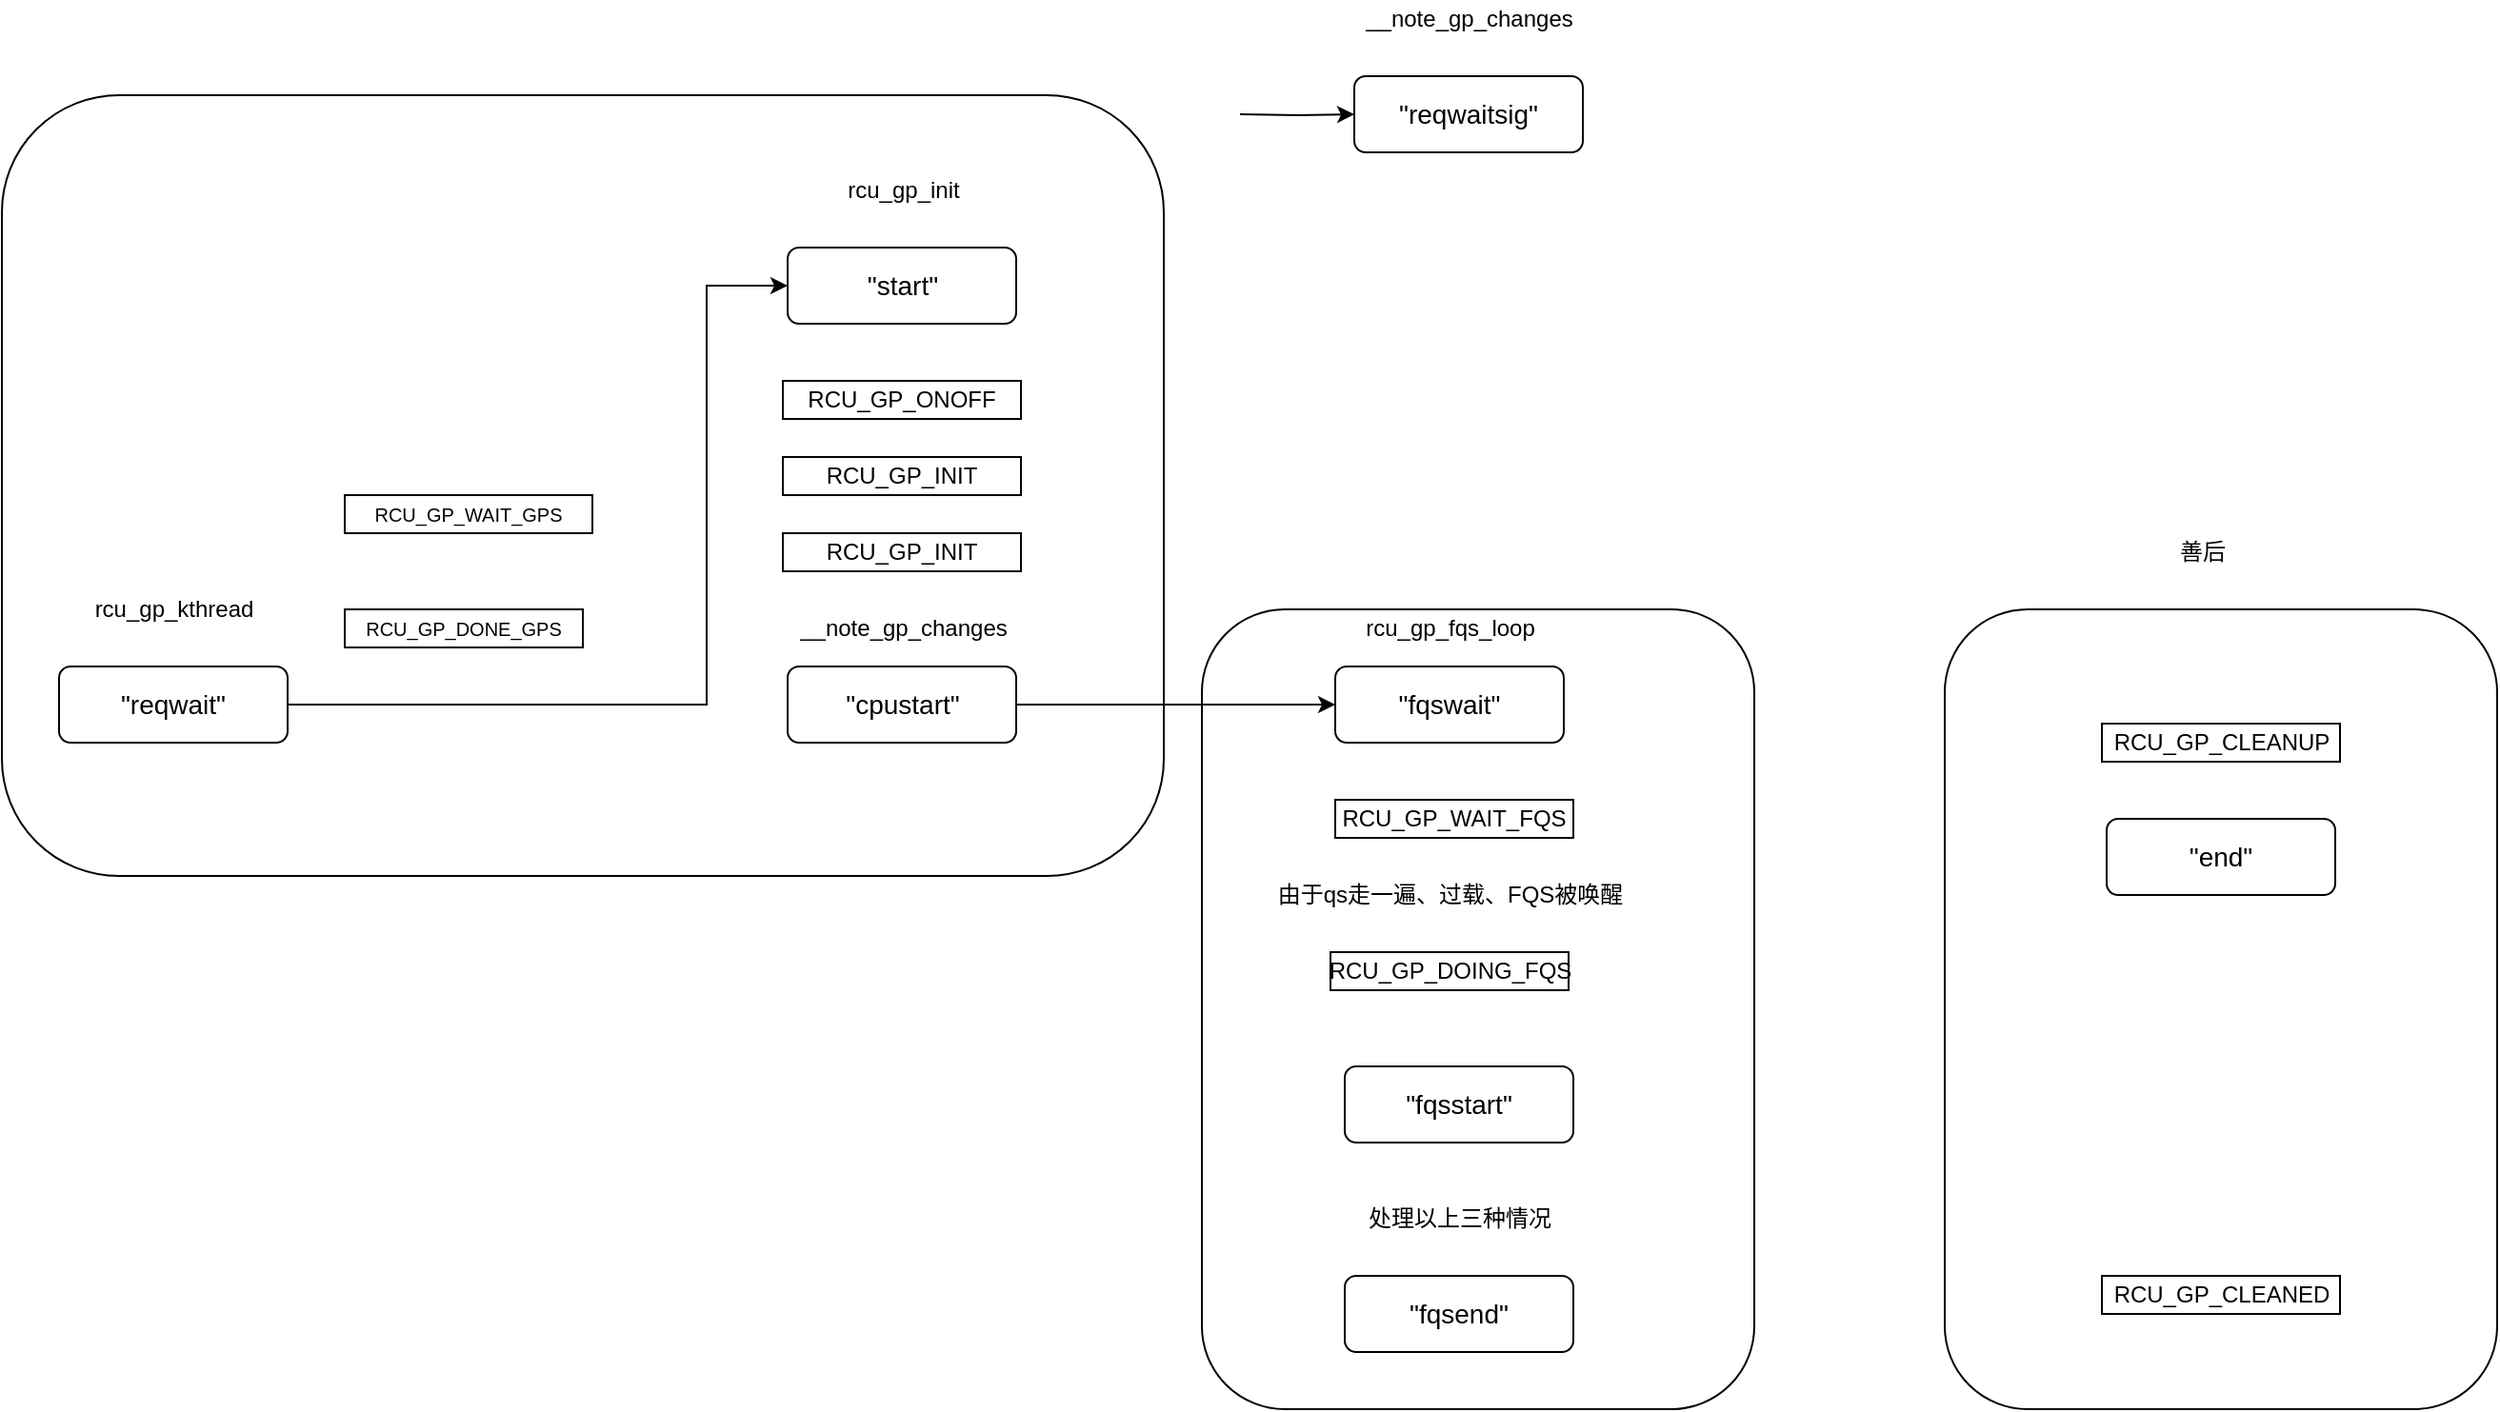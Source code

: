 <mxfile version="14.6.3" type="github">
  <diagram id="iddFJ_SQb06On4Mt9h4G" name="Page-1">
    <mxGraphModel dx="929" dy="1723" grid="1" gridSize="10" guides="1" tooltips="1" connect="1" arrows="1" fold="1" page="1" pageScale="1" pageWidth="850" pageHeight="1100" math="0" shadow="0">
      <root>
        <mxCell id="0" />
        <mxCell id="1" parent="0" />
        <mxCell id="uCyq7q9-ALKiOMqDTIcN-15" value="" style="rounded=1;whiteSpace=wrap;html=1;" vertex="1" parent="1">
          <mxGeometry x="1200" y="220" width="290" height="420" as="geometry" />
        </mxCell>
        <mxCell id="uCyq7q9-ALKiOMqDTIcN-14" value="" style="rounded=1;whiteSpace=wrap;html=1;" vertex="1" parent="1">
          <mxGeometry x="810" y="220" width="290" height="420" as="geometry" />
        </mxCell>
        <mxCell id="uCyq7q9-ALKiOMqDTIcN-13" value="" style="rounded=1;whiteSpace=wrap;html=1;" vertex="1" parent="1">
          <mxGeometry x="180" y="-50" width="610" height="410" as="geometry" />
        </mxCell>
        <mxCell id="wNFaNqd2y9wOFxrwqq7m-5" style="edgeStyle=orthogonalEdgeStyle;rounded=0;orthogonalLoop=1;jettySize=auto;html=1;exitX=1;exitY=0.5;exitDx=0;exitDy=0;entryX=0;entryY=0.5;entryDx=0;entryDy=0;" parent="1" source="wNFaNqd2y9wOFxrwqq7m-1" target="wNFaNqd2y9wOFxrwqq7m-3" edge="1">
          <mxGeometry relative="1" as="geometry">
            <Array as="points">
              <mxPoint x="550" y="270" />
              <mxPoint x="550" y="50" />
            </Array>
          </mxGeometry>
        </mxCell>
        <mxCell id="wNFaNqd2y9wOFxrwqq7m-1" value="&lt;font style=&quot;font-size: 14px&quot;&gt;&quot;reqwait&quot;&lt;/font&gt;" style="rounded=1;whiteSpace=wrap;html=1;" parent="1" vertex="1">
          <mxGeometry x="210" y="250" width="120" height="40" as="geometry" />
        </mxCell>
        <mxCell id="wNFaNqd2y9wOFxrwqq7m-2" value="rcu_gp_kthread" style="text;html=1;resizable=0;autosize=1;align=center;verticalAlign=middle;points=[];fillColor=none;strokeColor=none;rounded=0;" parent="1" vertex="1">
          <mxGeometry x="220" y="210" width="100" height="20" as="geometry" />
        </mxCell>
        <mxCell id="wNFaNqd2y9wOFxrwqq7m-3" value="&lt;font style=&quot;font-size: 14px&quot;&gt;&quot;start&quot;&lt;/font&gt;" style="rounded=1;whiteSpace=wrap;html=1;" parent="1" vertex="1">
          <mxGeometry x="592.5" y="30" width="120" height="40" as="geometry" />
        </mxCell>
        <mxCell id="wNFaNqd2y9wOFxrwqq7m-4" value="rcu_gp_init" style="text;html=1;resizable=0;autosize=1;align=center;verticalAlign=middle;points=[];fillColor=none;strokeColor=none;rounded=0;" parent="1" vertex="1">
          <mxGeometry x="617.5" y="-10" width="70" height="20" as="geometry" />
        </mxCell>
        <mxCell id="wNFaNqd2y9wOFxrwqq7m-9" value="&lt;span&gt;&lt;font style=&quot;font-size: 10px&quot;&gt;RCU_GP_WAIT_GPS&lt;/font&gt;&lt;/span&gt;" style="rounded=0;whiteSpace=wrap;html=1;" parent="1" vertex="1">
          <mxGeometry x="360" y="160" width="130" height="20" as="geometry" />
        </mxCell>
        <mxCell id="wNFaNqd2y9wOFxrwqq7m-10" value="&lt;font style=&quot;font-size: 10px&quot;&gt;RCU_GP_DONE_GPS&lt;/font&gt;" style="rounded=0;whiteSpace=wrap;html=1;" parent="1" vertex="1">
          <mxGeometry x="360" y="220" width="125" height="20" as="geometry" />
        </mxCell>
        <mxCell id="wNFaNqd2y9wOFxrwqq7m-11" value="RCU_GP_INIT" style="rounded=0;whiteSpace=wrap;html=1;" parent="1" vertex="1">
          <mxGeometry x="590" y="140" width="125" height="20" as="geometry" />
        </mxCell>
        <mxCell id="wNFaNqd2y9wOFxrwqq7m-13" value="RCU_GP_ONOFF" style="rounded=0;whiteSpace=wrap;html=1;" parent="1" vertex="1">
          <mxGeometry x="590" y="100" width="125" height="20" as="geometry" />
        </mxCell>
        <mxCell id="wNFaNqd2y9wOFxrwqq7m-14" value="RCU_GP_INIT" style="rounded=0;whiteSpace=wrap;html=1;" parent="1" vertex="1">
          <mxGeometry x="590" y="180" width="125" height="20" as="geometry" />
        </mxCell>
        <mxCell id="wNFaNqd2y9wOFxrwqq7m-19" style="edgeStyle=orthogonalEdgeStyle;rounded=0;orthogonalLoop=1;jettySize=auto;html=1;entryX=0;entryY=0.5;entryDx=0;entryDy=0;" parent="1" target="wNFaNqd2y9wOFxrwqq7m-17" edge="1">
          <mxGeometry relative="1" as="geometry">
            <mxPoint x="830" y="-40" as="sourcePoint" />
          </mxGeometry>
        </mxCell>
        <mxCell id="wNFaNqd2y9wOFxrwqq7m-22" style="edgeStyle=orthogonalEdgeStyle;rounded=0;orthogonalLoop=1;jettySize=auto;html=1;exitX=1;exitY=0.5;exitDx=0;exitDy=0;entryX=0;entryY=0.5;entryDx=0;entryDy=0;" parent="1" source="wNFaNqd2y9wOFxrwqq7m-15" target="wNFaNqd2y9wOFxrwqq7m-20" edge="1">
          <mxGeometry relative="1" as="geometry" />
        </mxCell>
        <mxCell id="wNFaNqd2y9wOFxrwqq7m-15" value="&lt;font style=&quot;font-size: 14px&quot;&gt;&quot;cpustart&quot;&lt;/font&gt;" style="rounded=1;whiteSpace=wrap;html=1;" parent="1" vertex="1">
          <mxGeometry x="592.5" y="250" width="120" height="40" as="geometry" />
        </mxCell>
        <mxCell id="wNFaNqd2y9wOFxrwqq7m-16" value="__note_gp_changes" style="text;html=1;resizable=0;autosize=1;align=center;verticalAlign=middle;points=[];fillColor=none;strokeColor=none;rounded=0;" parent="1" vertex="1">
          <mxGeometry x="592.5" y="220" width="120" height="20" as="geometry" />
        </mxCell>
        <mxCell id="wNFaNqd2y9wOFxrwqq7m-17" value="&lt;font style=&quot;font-size: 14px&quot;&gt;&quot;reqwaitsig&quot;&lt;/font&gt;" style="rounded=1;whiteSpace=wrap;html=1;" parent="1" vertex="1">
          <mxGeometry x="890" y="-60" width="120" height="40" as="geometry" />
        </mxCell>
        <mxCell id="wNFaNqd2y9wOFxrwqq7m-18" value="__note_gp_changes" style="text;html=1;resizable=0;autosize=1;align=center;verticalAlign=middle;points=[];fillColor=none;strokeColor=none;rounded=0;" parent="1" vertex="1">
          <mxGeometry x="890" y="-100" width="120" height="20" as="geometry" />
        </mxCell>
        <mxCell id="wNFaNqd2y9wOFxrwqq7m-20" value="&lt;font style=&quot;font-size: 14px&quot;&gt;&quot;fqswait&quot;&lt;/font&gt;" style="rounded=1;whiteSpace=wrap;html=1;" parent="1" vertex="1">
          <mxGeometry x="880" y="250" width="120" height="40" as="geometry" />
        </mxCell>
        <mxCell id="wNFaNqd2y9wOFxrwqq7m-21" value="rcu_gp_fqs_loop" style="text;html=1;resizable=0;autosize=1;align=center;verticalAlign=middle;points=[];fillColor=none;strokeColor=none;rounded=0;" parent="1" vertex="1">
          <mxGeometry x="890" y="220" width="100" height="20" as="geometry" />
        </mxCell>
        <mxCell id="uCyq7q9-ALKiOMqDTIcN-1" value="&lt;font style=&quot;font-size: 14px&quot;&gt;&quot;fqsstart&quot;&lt;/font&gt;" style="rounded=1;whiteSpace=wrap;html=1;" vertex="1" parent="1">
          <mxGeometry x="885" y="460" width="120" height="40" as="geometry" />
        </mxCell>
        <mxCell id="uCyq7q9-ALKiOMqDTIcN-3" value="&lt;span style=&quot;font-size: 14px&quot;&gt;&quot;fqsend&quot;&lt;/span&gt;" style="rounded=1;whiteSpace=wrap;html=1;" vertex="1" parent="1">
          <mxGeometry x="885" y="570" width="120" height="40" as="geometry" />
        </mxCell>
        <mxCell id="uCyq7q9-ALKiOMqDTIcN-4" value="处理以上三种情况" style="text;html=1;resizable=0;autosize=1;align=center;verticalAlign=middle;points=[];fillColor=none;strokeColor=none;rounded=0;" vertex="1" parent="1">
          <mxGeometry x="890" y="530" width="110" height="20" as="geometry" />
        </mxCell>
        <mxCell id="uCyq7q9-ALKiOMqDTIcN-6" value="RCU_GP_WAIT_FQS" style="rounded=0;whiteSpace=wrap;html=1;" vertex="1" parent="1">
          <mxGeometry x="880" y="320" width="125" height="20" as="geometry" />
        </mxCell>
        <mxCell id="uCyq7q9-ALKiOMqDTIcN-8" value="RCU_GP_DOING_FQS" style="rounded=0;whiteSpace=wrap;html=1;" vertex="1" parent="1">
          <mxGeometry x="877.5" y="400" width="125" height="20" as="geometry" />
        </mxCell>
        <mxCell id="uCyq7q9-ALKiOMqDTIcN-9" value="由于qs走一遍、过载、FQS被唤醒" style="text;html=1;resizable=0;autosize=1;align=center;verticalAlign=middle;points=[];fillColor=none;strokeColor=none;rounded=0;" vertex="1" parent="1">
          <mxGeometry x="845" y="360" width="190" height="20" as="geometry" />
        </mxCell>
        <mxCell id="uCyq7q9-ALKiOMqDTIcN-16" value="RCU_GP_CLEANUP" style="rounded=0;whiteSpace=wrap;html=1;" vertex="1" parent="1">
          <mxGeometry x="1282.5" y="280" width="125" height="20" as="geometry" />
        </mxCell>
        <mxCell id="uCyq7q9-ALKiOMqDTIcN-17" value="RCU_GP_CLEANED" style="rounded=0;whiteSpace=wrap;html=1;" vertex="1" parent="1">
          <mxGeometry x="1282.5" y="570" width="125" height="20" as="geometry" />
        </mxCell>
        <mxCell id="uCyq7q9-ALKiOMqDTIcN-18" value="善后" style="text;html=1;resizable=0;autosize=1;align=center;verticalAlign=middle;points=[];fillColor=none;strokeColor=none;rounded=0;" vertex="1" parent="1">
          <mxGeometry x="1315" y="180" width="40" height="20" as="geometry" />
        </mxCell>
        <mxCell id="uCyq7q9-ALKiOMqDTIcN-19" value="&lt;font style=&quot;font-size: 14px&quot;&gt;&quot;end&quot;&lt;/font&gt;" style="rounded=1;whiteSpace=wrap;html=1;" vertex="1" parent="1">
          <mxGeometry x="1285" y="330" width="120" height="40" as="geometry" />
        </mxCell>
      </root>
    </mxGraphModel>
  </diagram>
</mxfile>
